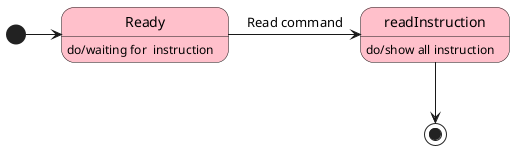 @startuml Read
skinparam Shadowing false
skinparam state{
    BackgroundColor pink 
}
[*] -> Ready
Ready : do/waiting for  instruction
readInstruction : do/show all instruction
Ready -> readInstruction:Read command
readInstruction --> [*]
@enduml